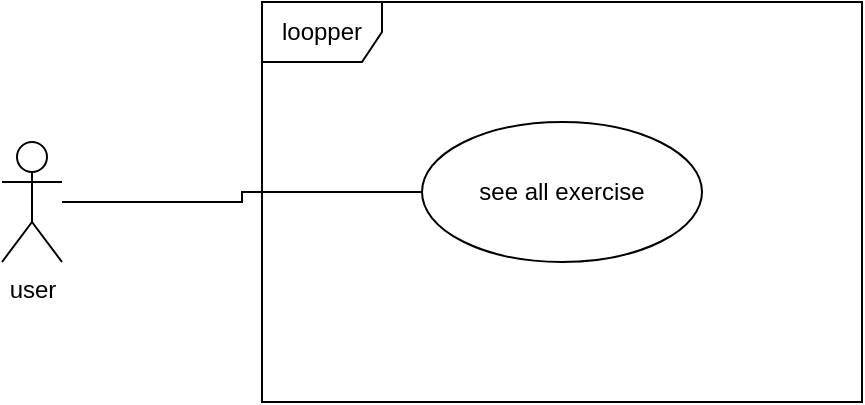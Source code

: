 <mxfile version="22.0.2" type="device">
  <diagram name="Page-1" id="lvAYDrxqm_knt7KE3z8S">
    <mxGraphModel dx="1434" dy="758" grid="1" gridSize="10" guides="1" tooltips="1" connect="1" arrows="1" fold="1" page="1" pageScale="1" pageWidth="827" pageHeight="1169" math="0" shadow="0">
      <root>
        <mxCell id="0" />
        <mxCell id="1" parent="0" />
        <mxCell id="9ma9pZaFuGtW4grojCQ7-4" value="loopper" style="shape=umlFrame;whiteSpace=wrap;html=1;pointerEvents=0;" vertex="1" parent="1">
          <mxGeometry x="220" y="490" width="300" height="200" as="geometry" />
        </mxCell>
        <mxCell id="9ma9pZaFuGtW4grojCQ7-5" value="see all exercise" style="ellipse;whiteSpace=wrap;html=1;" vertex="1" parent="1">
          <mxGeometry x="300" y="550" width="140" height="70" as="geometry" />
        </mxCell>
        <mxCell id="9ma9pZaFuGtW4grojCQ7-7" style="edgeStyle=orthogonalEdgeStyle;rounded=0;orthogonalLoop=1;jettySize=auto;html=1;endArrow=none;endFill=0;" edge="1" parent="1" source="9ma9pZaFuGtW4grojCQ7-6" target="9ma9pZaFuGtW4grojCQ7-5">
          <mxGeometry relative="1" as="geometry" />
        </mxCell>
        <mxCell id="9ma9pZaFuGtW4grojCQ7-6" value="user" style="shape=umlActor;verticalLabelPosition=bottom;verticalAlign=top;html=1;" vertex="1" parent="1">
          <mxGeometry x="90" y="560" width="30" height="60" as="geometry" />
        </mxCell>
      </root>
    </mxGraphModel>
  </diagram>
</mxfile>

